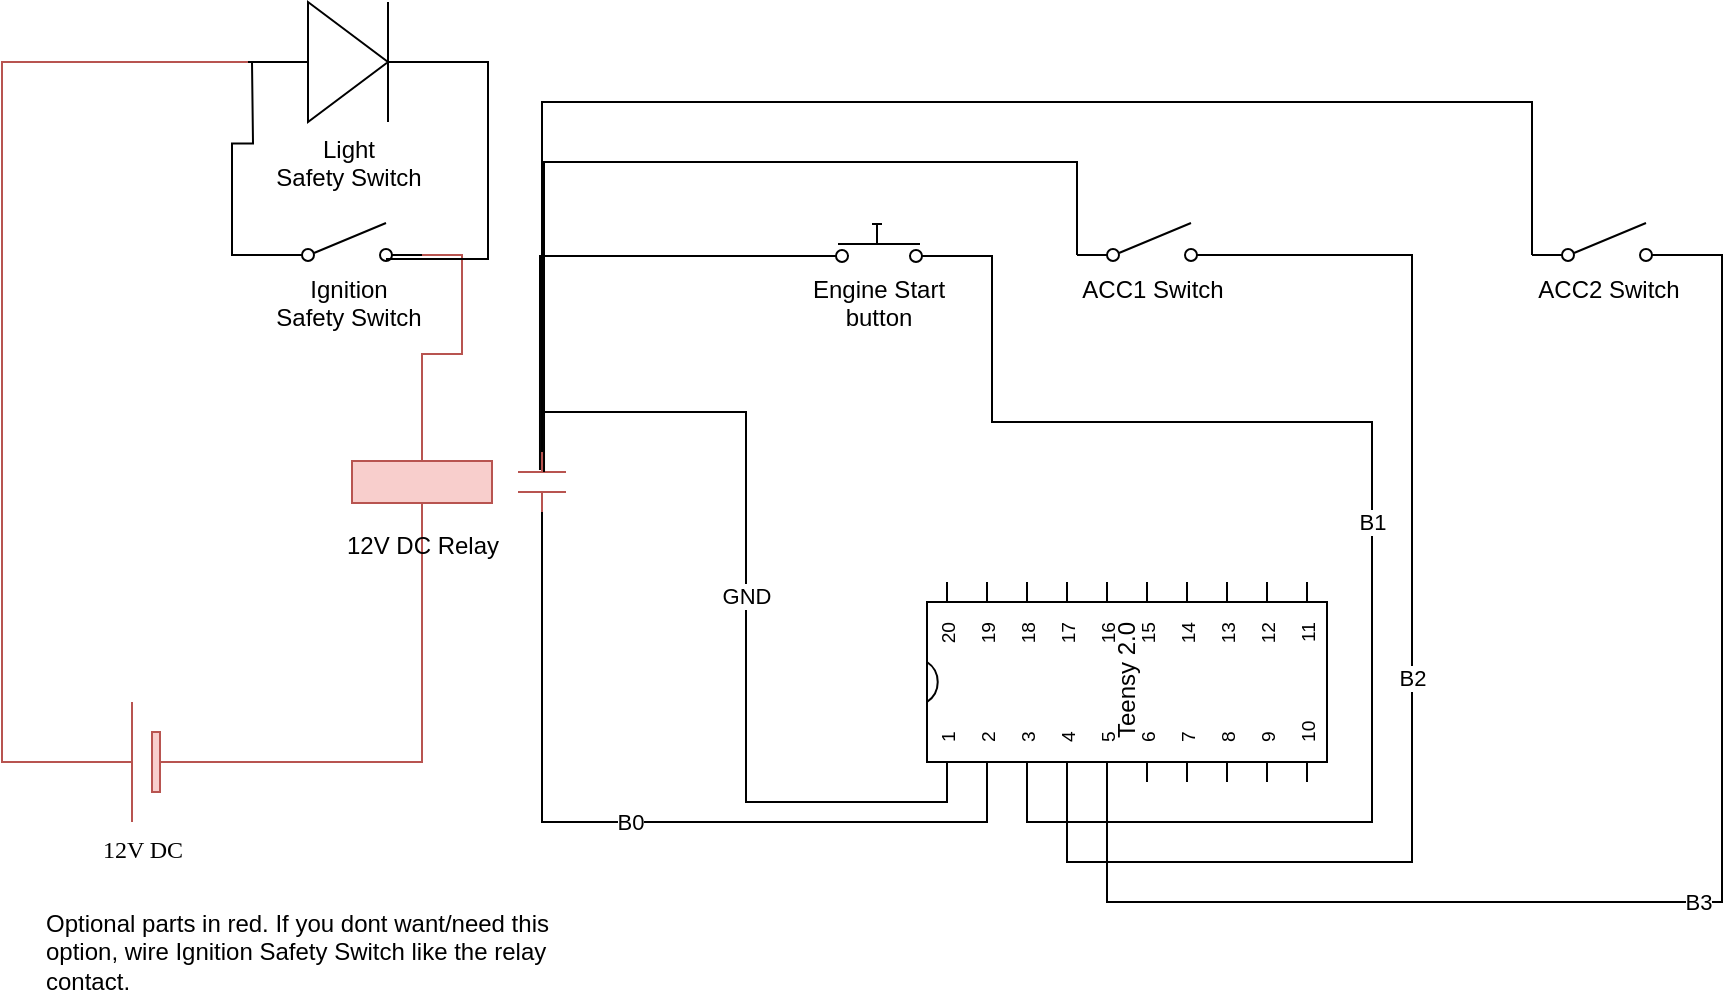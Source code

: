<mxfile version="10.5.9" type="device"><diagram name="Page-1" id="7e0a89b8-554c-2b80-1dc8-d5c74ca68de4"><mxGraphModel dx="1199" dy="745" grid="1" gridSize="10" guides="1" tooltips="1" connect="1" arrows="1" fold="1" page="1" pageScale="1" pageWidth="1100" pageHeight="850" background="#ffffff" math="0" shadow="0"><root><mxCell id="0"/><mxCell id="1" parent="0"/><mxCell id="1cb643a89b7d889d-16" style="edgeStyle=orthogonalEdgeStyle;rounded=0;html=1;exitX=0;exitY=0.5;exitPerimeter=0;labelBackgroundColor=none;startArrow=none;startFill=0;startSize=5;endArrow=none;endFill=0;endSize=5;jettySize=auto;orthogonalLoop=1;strokeColor=#b85450;strokeWidth=1;fontFamily=Verdana;fontSize=12;fontColor=#000000;entryX=0.5;entryY=1;entryDx=0;entryDy=0;entryPerimeter=0;fillColor=#f8cecc;" parent="1" source="1cb643a89b7d889d-7" edge="1" target="9OaHGXaybgWqATNGDYds-10"><mxGeometry relative="1" as="geometry"><mxPoint x="215" y="320" as="targetPoint"/><Array as="points"><mxPoint x="235" y="450"/></Array></mxGeometry></mxCell><mxCell id="9OaHGXaybgWqATNGDYds-7" style="edgeStyle=orthogonalEdgeStyle;rounded=0;orthogonalLoop=1;jettySize=auto;html=1;exitX=1;exitY=0.5;exitDx=0;exitDy=0;exitPerimeter=0;entryX=0;entryY=0.5;entryDx=0;entryDy=0;entryPerimeter=0;endArrow=none;endFill=0;fillColor=#f8cecc;strokeColor=#b85450;" edge="1" parent="1" source="1cb643a89b7d889d-7" target="9OaHGXaybgWqATNGDYds-6"><mxGeometry relative="1" as="geometry"/></mxCell><mxCell id="1cb643a89b7d889d-7" value="12V DC&lt;br&gt;" style="verticalLabelPosition=bottom;shadow=0;dashed=0;align=center;fillColor=#f8cecc;strokeColor=#b85450;html=1;verticalAlign=top;strokeWidth=1;shape=mxgraph.electrical.miscellaneous.monocell_battery;rounded=1;comic=0;labelBackgroundColor=none;fontFamily=Verdana;fontSize=12;flipH=1;" parent="1" vertex="1"><mxGeometry x="45" y="420" width="100" height="60" as="geometry"/></mxCell><mxCell id="9OaHGXaybgWqATNGDYds-8" style="edgeStyle=orthogonalEdgeStyle;rounded=0;orthogonalLoop=1;jettySize=auto;html=1;exitX=0;exitY=0.84;exitDx=0;exitDy=0;exitPerimeter=0;endArrow=none;endFill=0;" edge="1" parent="1" source="9OaHGXaybgWqATNGDYds-1"><mxGeometry relative="1" as="geometry"><mxPoint x="150" y="100" as="targetPoint"/></mxGeometry></mxCell><mxCell id="9OaHGXaybgWqATNGDYds-11" style="edgeStyle=orthogonalEdgeStyle;rounded=0;orthogonalLoop=1;jettySize=auto;html=1;exitX=1;exitY=0.84;exitDx=0;exitDy=0;exitPerimeter=0;entryX=0.5;entryY=0;entryDx=0;entryDy=0;entryPerimeter=0;endArrow=none;endFill=0;fillColor=#f8cecc;strokeColor=#b85450;" edge="1" parent="1" source="9OaHGXaybgWqATNGDYds-1" target="9OaHGXaybgWqATNGDYds-10"><mxGeometry relative="1" as="geometry"/></mxCell><mxCell id="9OaHGXaybgWqATNGDYds-1" value="Ignition&lt;br&gt;Safety Switch&lt;br&gt;" style="verticalLabelPosition=bottom;shadow=0;dashed=0;align=center;fillColor=#ffffff;html=1;verticalAlign=top;strokeWidth=1;shape=mxgraph.electrical.electro-mechanical.simple_switch;" vertex="1" parent="1"><mxGeometry x="160" y="180.5" width="75" height="19" as="geometry"/></mxCell><mxCell id="9OaHGXaybgWqATNGDYds-23" style="edgeStyle=orthogonalEdgeStyle;rounded=0;orthogonalLoop=1;jettySize=auto;html=1;exitX=0;exitY=0.84;exitDx=0;exitDy=0;exitPerimeter=0;endArrow=none;endFill=0;" edge="1" parent="1" source="9OaHGXaybgWqATNGDYds-2" target="9OaHGXaybgWqATNGDYds-13"><mxGeometry relative="1" as="geometry"><Array as="points"><mxPoint x="790" y="120"/><mxPoint x="295" y="120"/></Array></mxGeometry></mxCell><mxCell id="9OaHGXaybgWqATNGDYds-26" value="B3" style="edgeStyle=orthogonalEdgeStyle;rounded=0;orthogonalLoop=1;jettySize=auto;html=1;exitX=1;exitY=0.84;exitDx=0;exitDy=0;exitPerimeter=0;entryX=0;entryY=0;entryDx=0;entryDy=90;entryPerimeter=0;endArrow=none;endFill=0;" edge="1" parent="1" source="9OaHGXaybgWqATNGDYds-2" target="9OaHGXaybgWqATNGDYds-9"><mxGeometry relative="1" as="geometry"><Array as="points"><mxPoint x="885" y="196"/><mxPoint x="885" y="520"/><mxPoint x="578" y="520"/></Array></mxGeometry></mxCell><mxCell id="9OaHGXaybgWqATNGDYds-2" value="ACC2 Switch&lt;br&gt;" style="verticalLabelPosition=bottom;shadow=0;dashed=0;align=center;fillColor=#ffffff;html=1;verticalAlign=top;strokeWidth=1;shape=mxgraph.electrical.electro-mechanical.simple_switch;" vertex="1" parent="1"><mxGeometry x="790" y="180.5" width="75" height="19" as="geometry"/></mxCell><mxCell id="9OaHGXaybgWqATNGDYds-12" style="edgeStyle=orthogonalEdgeStyle;rounded=0;orthogonalLoop=1;jettySize=auto;html=1;exitX=1;exitY=0.5;exitDx=0;exitDy=0;exitPerimeter=0;entryX=0.76;entryY=0.947;entryDx=0;entryDy=0;entryPerimeter=0;endArrow=none;endFill=0;" edge="1" parent="1" source="9OaHGXaybgWqATNGDYds-6" target="9OaHGXaybgWqATNGDYds-1"><mxGeometry relative="1" as="geometry"><Array as="points"><mxPoint x="268" y="100"/><mxPoint x="268" y="198"/></Array></mxGeometry></mxCell><mxCell id="9OaHGXaybgWqATNGDYds-6" value="Light&lt;br&gt;Safety Switch&lt;br&gt;" style="fillColor=#000000;verticalLabelPosition=bottom;shadow=0;dashed=0;align=center;fillColor=#ffffff;html=1;verticalAlign=top;strokeWidth=1;shape=mxgraph.electrical.diodes.diode;" vertex="1" parent="1"><mxGeometry x="148" y="70" width="100" height="60" as="geometry"/></mxCell><mxCell id="9OaHGXaybgWqATNGDYds-9" value="Teensy 2.0" style="shadow=0;dashed=0;align=center;fillColor=#ffffff;html=1;strokeWidth=1;shape=mxgraph.electrical.logic_gates.dual_inline_ic;rotation=-90;" vertex="1" parent="1"><mxGeometry x="537.5" y="310" width="100" height="200" as="geometry"/></mxCell><mxCell id="9OaHGXaybgWqATNGDYds-10" value="12V DC Relay" style="verticalLabelPosition=bottom;shadow=0;dashed=0;align=center;fillColor=#f8cecc;html=1;verticalAlign=top;strokeWidth=1;shape=mxgraph.electrical.electro-mechanical.relay_coil;strokeColor=#b85450;" vertex="1" parent="1"><mxGeometry x="200" y="292.5" width="70" height="35" as="geometry"/></mxCell><mxCell id="9OaHGXaybgWqATNGDYds-14" value="B0" style="edgeStyle=orthogonalEdgeStyle;rounded=0;orthogonalLoop=1;jettySize=auto;html=1;exitX=1;exitY=0.5;exitDx=0;exitDy=0;exitPerimeter=0;endArrow=none;endFill=0;entryX=0;entryY=0;entryDx=0;entryDy=30;entryPerimeter=0;" edge="1" parent="1" source="9OaHGXaybgWqATNGDYds-13" target="9OaHGXaybgWqATNGDYds-9"><mxGeometry relative="1" as="geometry"><mxPoint x="530" y="540" as="targetPoint"/></mxGeometry></mxCell><mxCell id="9OaHGXaybgWqATNGDYds-15" value="GND" style="edgeStyle=orthogonalEdgeStyle;rounded=0;orthogonalLoop=1;jettySize=auto;html=1;exitX=0;exitY=0.5;exitDx=0;exitDy=0;exitPerimeter=0;entryX=0;entryY=0;entryDx=0;entryDy=10;entryPerimeter=0;endArrow=none;endFill=0;" edge="1" parent="1" source="9OaHGXaybgWqATNGDYds-13" target="9OaHGXaybgWqATNGDYds-9"><mxGeometry relative="1" as="geometry"><Array as="points"><mxPoint x="295" y="275"/><mxPoint x="397" y="275"/><mxPoint x="397" y="470"/><mxPoint x="498" y="470"/></Array></mxGeometry></mxCell><mxCell id="9OaHGXaybgWqATNGDYds-13" value="" style="verticalLabelPosition=bottom;shadow=0;dashed=0;align=center;fillColor=#f8cecc;html=1;verticalAlign=top;strokeWidth=1;shape=mxgraph.electrical.electro-mechanical.relay_contacts;rotation=90;strokeColor=#b85450;" vertex="1" parent="1"><mxGeometry x="280" y="298" width="30" height="24" as="geometry"/></mxCell><mxCell id="9OaHGXaybgWqATNGDYds-21" style="edgeStyle=orthogonalEdgeStyle;rounded=0;orthogonalLoop=1;jettySize=auto;html=1;exitX=0;exitY=0.84;exitDx=0;exitDy=0;exitPerimeter=0;entryX=0.3;entryY=0.542;entryDx=0;entryDy=0;entryPerimeter=0;endArrow=none;endFill=0;" edge="1" parent="1" source="9OaHGXaybgWqATNGDYds-16" target="9OaHGXaybgWqATNGDYds-13"><mxGeometry relative="1" as="geometry"/></mxCell><mxCell id="9OaHGXaybgWqATNGDYds-24" value="B1" style="edgeStyle=orthogonalEdgeStyle;rounded=0;orthogonalLoop=1;jettySize=auto;html=1;exitX=1;exitY=0.84;exitDx=0;exitDy=0;exitPerimeter=0;entryX=0;entryY=0;entryDx=0;entryDy=50;entryPerimeter=0;endArrow=none;endFill=0;" edge="1" parent="1" source="9OaHGXaybgWqATNGDYds-16" target="9OaHGXaybgWqATNGDYds-9"><mxGeometry relative="1" as="geometry"><Array as="points"><mxPoint x="520" y="197"/><mxPoint x="520" y="280"/><mxPoint x="710" y="280"/><mxPoint x="710" y="480"/><mxPoint x="538" y="480"/></Array></mxGeometry></mxCell><mxCell id="9OaHGXaybgWqATNGDYds-16" value="Engine Start&lt;br&gt;button&lt;br&gt;" style="verticalLabelPosition=bottom;shadow=0;dashed=0;align=center;fillColor=#ffffff;html=1;verticalAlign=top;strokeWidth=1;shape=mxgraph.electrical.electro-mechanical.push_switch_no;" vertex="1" parent="1"><mxGeometry x="425" y="181" width="75" height="19" as="geometry"/></mxCell><mxCell id="9OaHGXaybgWqATNGDYds-22" style="edgeStyle=orthogonalEdgeStyle;rounded=0;orthogonalLoop=1;jettySize=auto;html=1;exitX=0;exitY=0.84;exitDx=0;exitDy=0;exitPerimeter=0;endArrow=none;endFill=0;entryX=0.333;entryY=0.458;entryDx=0;entryDy=0;entryPerimeter=0;" edge="1" parent="1" source="9OaHGXaybgWqATNGDYds-17" target="9OaHGXaybgWqATNGDYds-13"><mxGeometry relative="1" as="geometry"><mxPoint x="290" y="300" as="targetPoint"/><Array as="points"><mxPoint x="563" y="150"/><mxPoint x="296" y="150"/></Array></mxGeometry></mxCell><mxCell id="9OaHGXaybgWqATNGDYds-25" value="B2" style="edgeStyle=orthogonalEdgeStyle;rounded=0;orthogonalLoop=1;jettySize=auto;html=1;exitX=1;exitY=0.84;exitDx=0;exitDy=0;exitPerimeter=0;entryX=0;entryY=0;entryDx=0;entryDy=70;entryPerimeter=0;endArrow=none;endFill=0;" edge="1" parent="1" source="9OaHGXaybgWqATNGDYds-17" target="9OaHGXaybgWqATNGDYds-9"><mxGeometry relative="1" as="geometry"><Array as="points"><mxPoint x="730" y="196"/><mxPoint x="730" y="500"/><mxPoint x="558" y="500"/></Array></mxGeometry></mxCell><mxCell id="9OaHGXaybgWqATNGDYds-17" value="ACC1 Switch&lt;br&gt;" style="verticalLabelPosition=bottom;shadow=0;dashed=0;align=center;fillColor=#ffffff;html=1;verticalAlign=top;strokeWidth=1;shape=mxgraph.electrical.electro-mechanical.simple_switch;" vertex="1" parent="1"><mxGeometry x="562.5" y="180.5" width="75" height="19" as="geometry"/></mxCell><mxCell id="9OaHGXaybgWqATNGDYds-27" value="Optional parts in red. If you dont want/need this option, wire Ignition Safety Switch like the relay contact." style="text;html=1;strokeColor=none;fillColor=none;align=left;verticalAlign=middle;whiteSpace=wrap;rounded=0;" vertex="1" parent="1"><mxGeometry x="45" y="520" width="275" height="50" as="geometry"/></mxCell></root></mxGraphModel></diagram></mxfile>